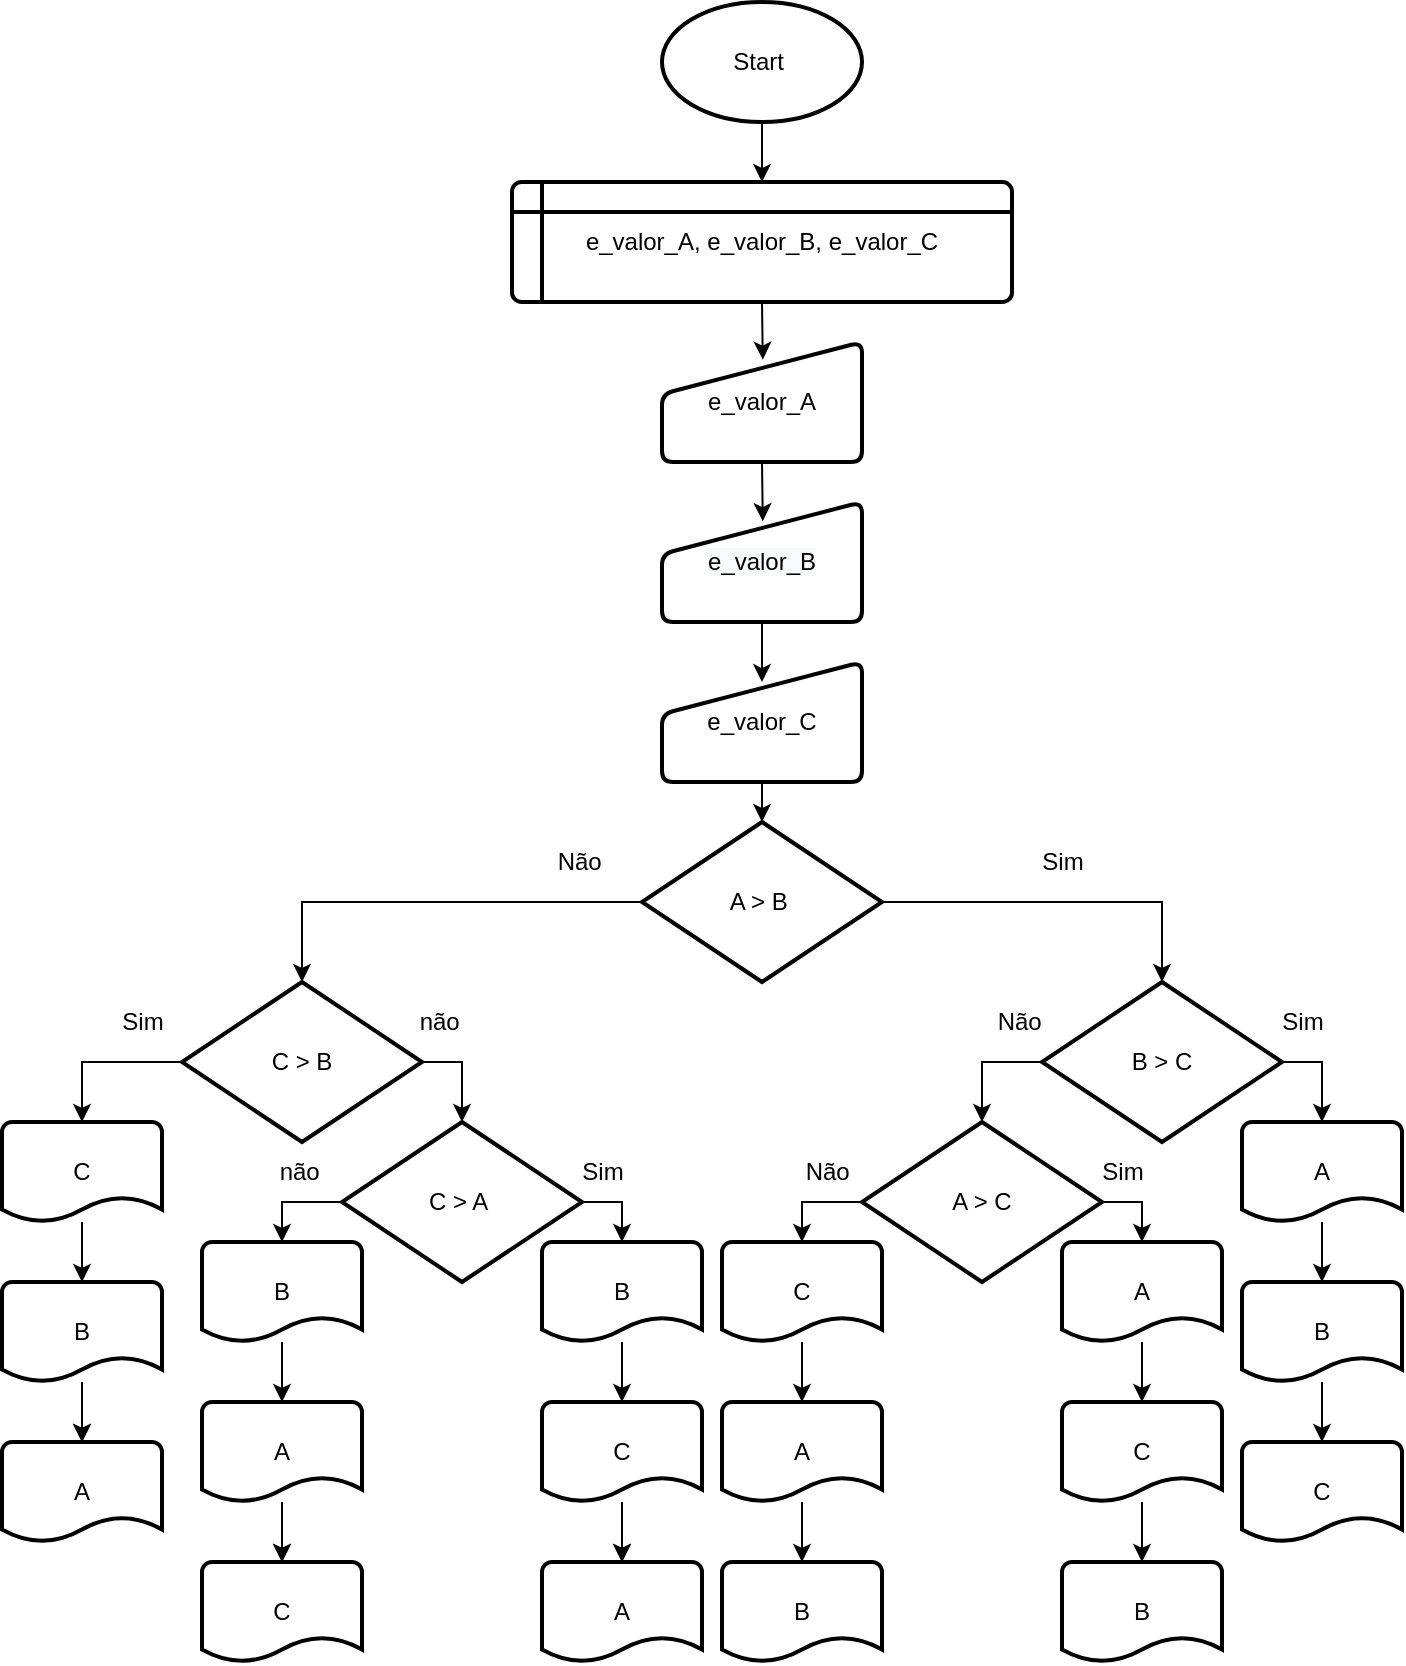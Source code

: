 <mxfile version="14.5.3" type="device"><diagram id="C5RBs43oDa-KdzZeNtuy" name="Page-1"><mxGraphModel dx="1730" dy="913" grid="1" gridSize="10" guides="1" tooltips="1" connect="1" arrows="1" fold="1" page="1" pageScale="1" pageWidth="827" pageHeight="1169" math="0" shadow="0"><root><mxCell id="WIyWlLk6GJQsqaUBKTNV-0"/><mxCell id="WIyWlLk6GJQsqaUBKTNV-1" parent="WIyWlLk6GJQsqaUBKTNV-0"/><mxCell id="5u-z6twTHtSnu7Llxz02-6" style="edgeStyle=orthogonalEdgeStyle;rounded=0;orthogonalLoop=1;jettySize=auto;html=1;exitX=0.5;exitY=1;exitDx=0;exitDy=0;exitPerimeter=0;entryX=0.5;entryY=0;entryDx=0;entryDy=0;" edge="1" parent="WIyWlLk6GJQsqaUBKTNV-1" source="5u-z6twTHtSnu7Llxz02-1" target="5u-z6twTHtSnu7Llxz02-3"><mxGeometry relative="1" as="geometry"/></mxCell><mxCell id="5u-z6twTHtSnu7Llxz02-1" value="Start&amp;nbsp;" style="strokeWidth=2;html=1;shape=mxgraph.flowchart.start_1;whiteSpace=wrap;" vertex="1" parent="WIyWlLk6GJQsqaUBKTNV-1"><mxGeometry x="350" width="100" height="60" as="geometry"/></mxCell><mxCell id="5u-z6twTHtSnu7Llxz02-8" style="edgeStyle=orthogonalEdgeStyle;rounded=0;orthogonalLoop=1;jettySize=auto;html=1;exitX=0.5;exitY=1;exitDx=0;exitDy=0;entryX=0.504;entryY=0.16;entryDx=0;entryDy=0;entryPerimeter=0;" edge="1" parent="WIyWlLk6GJQsqaUBKTNV-1" source="5u-z6twTHtSnu7Llxz02-2" target="5u-z6twTHtSnu7Llxz02-4"><mxGeometry relative="1" as="geometry"/></mxCell><mxCell id="5u-z6twTHtSnu7Llxz02-2" value="&lt;span&gt;e_valor_A&lt;/span&gt;" style="html=1;strokeWidth=2;shape=manualInput;whiteSpace=wrap;rounded=1;size=26;arcSize=11;" vertex="1" parent="WIyWlLk6GJQsqaUBKTNV-1"><mxGeometry x="350" y="170" width="100" height="60" as="geometry"/></mxCell><mxCell id="5u-z6twTHtSnu7Llxz02-7" style="edgeStyle=orthogonalEdgeStyle;rounded=0;orthogonalLoop=1;jettySize=auto;html=1;exitX=0.5;exitY=1;exitDx=0;exitDy=0;entryX=0.504;entryY=0.147;entryDx=0;entryDy=0;entryPerimeter=0;" edge="1" parent="WIyWlLk6GJQsqaUBKTNV-1" source="5u-z6twTHtSnu7Llxz02-3" target="5u-z6twTHtSnu7Llxz02-2"><mxGeometry relative="1" as="geometry"/></mxCell><mxCell id="5u-z6twTHtSnu7Llxz02-3" value="e_valor_A, e_valor_B, e_valor_C" style="shape=internalStorage;whiteSpace=wrap;html=1;dx=15;dy=15;rounded=1;arcSize=8;strokeWidth=2;" vertex="1" parent="WIyWlLk6GJQsqaUBKTNV-1"><mxGeometry x="275" y="90" width="250" height="60" as="geometry"/></mxCell><mxCell id="5u-z6twTHtSnu7Llxz02-9" style="edgeStyle=orthogonalEdgeStyle;rounded=0;orthogonalLoop=1;jettySize=auto;html=1;exitX=0.5;exitY=1;exitDx=0;exitDy=0;entryX=0.5;entryY=0.167;entryDx=0;entryDy=0;entryPerimeter=0;" edge="1" parent="WIyWlLk6GJQsqaUBKTNV-1" source="5u-z6twTHtSnu7Llxz02-4" target="5u-z6twTHtSnu7Llxz02-5"><mxGeometry relative="1" as="geometry"/></mxCell><mxCell id="5u-z6twTHtSnu7Llxz02-4" value="&#10;&#10;&lt;span style=&quot;color: rgb(0, 0, 0); font-family: helvetica; font-size: 12px; font-style: normal; font-weight: 400; letter-spacing: normal; text-align: center; text-indent: 0px; text-transform: none; word-spacing: 0px; background-color: rgb(248, 249, 250); display: inline; float: none;&quot;&gt;e_valor_B&lt;/span&gt;&#10;&#10;" style="html=1;strokeWidth=2;shape=manualInput;whiteSpace=wrap;rounded=1;size=26;arcSize=11;" vertex="1" parent="WIyWlLk6GJQsqaUBKTNV-1"><mxGeometry x="350" y="250" width="100" height="60" as="geometry"/></mxCell><mxCell id="5u-z6twTHtSnu7Llxz02-51" style="edgeStyle=orthogonalEdgeStyle;rounded=0;orthogonalLoop=1;jettySize=auto;html=1;exitX=0.5;exitY=1;exitDx=0;exitDy=0;entryX=0.5;entryY=0;entryDx=0;entryDy=0;entryPerimeter=0;" edge="1" parent="WIyWlLk6GJQsqaUBKTNV-1" source="5u-z6twTHtSnu7Llxz02-5" target="5u-z6twTHtSnu7Llxz02-10"><mxGeometry relative="1" as="geometry"/></mxCell><mxCell id="5u-z6twTHtSnu7Llxz02-5" value="&lt;span&gt;e_valor_C&lt;/span&gt;" style="html=1;strokeWidth=2;shape=manualInput;whiteSpace=wrap;rounded=1;size=26;arcSize=11;" vertex="1" parent="WIyWlLk6GJQsqaUBKTNV-1"><mxGeometry x="350" y="330" width="100" height="60" as="geometry"/></mxCell><mxCell id="5u-z6twTHtSnu7Llxz02-13" style="edgeStyle=orthogonalEdgeStyle;rounded=0;orthogonalLoop=1;jettySize=auto;html=1;exitX=1;exitY=0.5;exitDx=0;exitDy=0;exitPerimeter=0;entryX=0.5;entryY=0;entryDx=0;entryDy=0;entryPerimeter=0;" edge="1" parent="WIyWlLk6GJQsqaUBKTNV-1" source="5u-z6twTHtSnu7Llxz02-10" target="5u-z6twTHtSnu7Llxz02-11"><mxGeometry relative="1" as="geometry"/></mxCell><mxCell id="5u-z6twTHtSnu7Llxz02-15" style="edgeStyle=orthogonalEdgeStyle;rounded=0;orthogonalLoop=1;jettySize=auto;html=1;exitX=0;exitY=0.5;exitDx=0;exitDy=0;exitPerimeter=0;entryX=0.5;entryY=0;entryDx=0;entryDy=0;entryPerimeter=0;" edge="1" parent="WIyWlLk6GJQsqaUBKTNV-1" source="5u-z6twTHtSnu7Llxz02-10" target="5u-z6twTHtSnu7Llxz02-12"><mxGeometry relative="1" as="geometry"/></mxCell><mxCell id="5u-z6twTHtSnu7Llxz02-10" value="A &amp;gt; B&amp;nbsp;" style="strokeWidth=2;html=1;shape=mxgraph.flowchart.decision;whiteSpace=wrap;" vertex="1" parent="WIyWlLk6GJQsqaUBKTNV-1"><mxGeometry x="340" y="410" width="120" height="80" as="geometry"/></mxCell><mxCell id="5u-z6twTHtSnu7Llxz02-22" style="edgeStyle=orthogonalEdgeStyle;rounded=0;orthogonalLoop=1;jettySize=auto;html=1;exitX=1;exitY=0.5;exitDx=0;exitDy=0;exitPerimeter=0;entryX=0.5;entryY=0;entryDx=0;entryDy=0;entryPerimeter=0;" edge="1" parent="WIyWlLk6GJQsqaUBKTNV-1" source="5u-z6twTHtSnu7Llxz02-11" target="5u-z6twTHtSnu7Llxz02-19"><mxGeometry relative="1" as="geometry"/></mxCell><mxCell id="5u-z6twTHtSnu7Llxz02-50" style="edgeStyle=orthogonalEdgeStyle;rounded=0;orthogonalLoop=1;jettySize=auto;html=1;exitX=0;exitY=0.5;exitDx=0;exitDy=0;exitPerimeter=0;entryX=0.5;entryY=0;entryDx=0;entryDy=0;entryPerimeter=0;" edge="1" parent="WIyWlLk6GJQsqaUBKTNV-1" source="5u-z6twTHtSnu7Llxz02-11" target="5u-z6twTHtSnu7Llxz02-49"><mxGeometry relative="1" as="geometry"/></mxCell><mxCell id="5u-z6twTHtSnu7Llxz02-11" value="B &amp;gt; C" style="strokeWidth=2;html=1;shape=mxgraph.flowchart.decision;whiteSpace=wrap;" vertex="1" parent="WIyWlLk6GJQsqaUBKTNV-1"><mxGeometry x="540" y="490" width="120" height="80" as="geometry"/></mxCell><mxCell id="5u-z6twTHtSnu7Llxz02-27" style="edgeStyle=orthogonalEdgeStyle;rounded=0;orthogonalLoop=1;jettySize=auto;html=1;exitX=0;exitY=0.5;exitDx=0;exitDy=0;exitPerimeter=0;entryX=0.5;entryY=0;entryDx=0;entryDy=0;entryPerimeter=0;" edge="1" parent="WIyWlLk6GJQsqaUBKTNV-1" source="5u-z6twTHtSnu7Llxz02-12" target="5u-z6twTHtSnu7Llxz02-24"><mxGeometry relative="1" as="geometry"/></mxCell><mxCell id="5u-z6twTHtSnu7Llxz02-36" style="edgeStyle=orthogonalEdgeStyle;rounded=0;orthogonalLoop=1;jettySize=auto;html=1;exitX=1;exitY=0.5;exitDx=0;exitDy=0;exitPerimeter=0;entryX=0.5;entryY=0;entryDx=0;entryDy=0;entryPerimeter=0;" edge="1" parent="WIyWlLk6GJQsqaUBKTNV-1" source="5u-z6twTHtSnu7Llxz02-12"><mxGeometry relative="1" as="geometry"><mxPoint x="250" y="560" as="targetPoint"/></mxGeometry></mxCell><mxCell id="5u-z6twTHtSnu7Llxz02-12" value="C &amp;gt; B" style="strokeWidth=2;html=1;shape=mxgraph.flowchart.decision;whiteSpace=wrap;" vertex="1" parent="WIyWlLk6GJQsqaUBKTNV-1"><mxGeometry x="110" y="490" width="120" height="80" as="geometry"/></mxCell><mxCell id="5u-z6twTHtSnu7Llxz02-14" value="Sim" style="text;html=1;align=center;verticalAlign=middle;resizable=0;points=[];autosize=1;" vertex="1" parent="WIyWlLk6GJQsqaUBKTNV-1"><mxGeometry x="530" y="420" width="40" height="20" as="geometry"/></mxCell><mxCell id="5u-z6twTHtSnu7Llxz02-16" value="Não&amp;nbsp;" style="text;html=1;align=center;verticalAlign=middle;resizable=0;points=[];autosize=1;" vertex="1" parent="WIyWlLk6GJQsqaUBKTNV-1"><mxGeometry x="290" y="420" width="40" height="20" as="geometry"/></mxCell><mxCell id="5u-z6twTHtSnu7Llxz02-28" style="edgeStyle=orthogonalEdgeStyle;rounded=0;orthogonalLoop=1;jettySize=auto;html=1;entryX=0.5;entryY=0;entryDx=0;entryDy=0;entryPerimeter=0;" edge="1" parent="WIyWlLk6GJQsqaUBKTNV-1" source="5u-z6twTHtSnu7Llxz02-19" target="5u-z6twTHtSnu7Llxz02-20"><mxGeometry relative="1" as="geometry"/></mxCell><mxCell id="5u-z6twTHtSnu7Llxz02-19" value="A" style="strokeWidth=2;html=1;shape=mxgraph.flowchart.document2;whiteSpace=wrap;size=0.25;" vertex="1" parent="WIyWlLk6GJQsqaUBKTNV-1"><mxGeometry x="640" y="560" width="80" height="50" as="geometry"/></mxCell><mxCell id="5u-z6twTHtSnu7Llxz02-29" style="edgeStyle=orthogonalEdgeStyle;rounded=0;orthogonalLoop=1;jettySize=auto;html=1;entryX=0.5;entryY=0;entryDx=0;entryDy=0;entryPerimeter=0;" edge="1" parent="WIyWlLk6GJQsqaUBKTNV-1" source="5u-z6twTHtSnu7Llxz02-20" target="5u-z6twTHtSnu7Llxz02-21"><mxGeometry relative="1" as="geometry"/></mxCell><mxCell id="5u-z6twTHtSnu7Llxz02-20" value="B" style="strokeWidth=2;html=1;shape=mxgraph.flowchart.document2;whiteSpace=wrap;size=0.25;" vertex="1" parent="WIyWlLk6GJQsqaUBKTNV-1"><mxGeometry x="640" y="640" width="80" height="50" as="geometry"/></mxCell><mxCell id="5u-z6twTHtSnu7Llxz02-21" value="C" style="strokeWidth=2;html=1;shape=mxgraph.flowchart.document2;whiteSpace=wrap;size=0.25;" vertex="1" parent="WIyWlLk6GJQsqaUBKTNV-1"><mxGeometry x="640" y="720" width="80" height="50" as="geometry"/></mxCell><mxCell id="5u-z6twTHtSnu7Llxz02-23" value="Sim" style="text;html=1;align=center;verticalAlign=middle;resizable=0;points=[];autosize=1;" vertex="1" parent="WIyWlLk6GJQsqaUBKTNV-1"><mxGeometry x="650" y="500" width="40" height="20" as="geometry"/></mxCell><mxCell id="5u-z6twTHtSnu7Llxz02-37" style="edgeStyle=orthogonalEdgeStyle;rounded=0;orthogonalLoop=1;jettySize=auto;html=1;entryX=0.5;entryY=0;entryDx=0;entryDy=0;entryPerimeter=0;" edge="1" parent="WIyWlLk6GJQsqaUBKTNV-1" source="5u-z6twTHtSnu7Llxz02-24" target="5u-z6twTHtSnu7Llxz02-25"><mxGeometry relative="1" as="geometry"/></mxCell><mxCell id="5u-z6twTHtSnu7Llxz02-24" value="C" style="strokeWidth=2;html=1;shape=mxgraph.flowchart.document2;whiteSpace=wrap;size=0.25;" vertex="1" parent="WIyWlLk6GJQsqaUBKTNV-1"><mxGeometry x="20" y="560" width="80" height="50" as="geometry"/></mxCell><mxCell id="5u-z6twTHtSnu7Llxz02-38" style="edgeStyle=orthogonalEdgeStyle;rounded=0;orthogonalLoop=1;jettySize=auto;html=1;entryX=0.5;entryY=0;entryDx=0;entryDy=0;entryPerimeter=0;" edge="1" parent="WIyWlLk6GJQsqaUBKTNV-1" source="5u-z6twTHtSnu7Llxz02-25" target="5u-z6twTHtSnu7Llxz02-26"><mxGeometry relative="1" as="geometry"/></mxCell><mxCell id="5u-z6twTHtSnu7Llxz02-66" value="" style="edgeStyle=orthogonalEdgeStyle;rounded=0;orthogonalLoop=1;jettySize=auto;html=1;" edge="1" parent="WIyWlLk6GJQsqaUBKTNV-1" source="5u-z6twTHtSnu7Llxz02-25" target="5u-z6twTHtSnu7Llxz02-26"><mxGeometry relative="1" as="geometry"/></mxCell><mxCell id="5u-z6twTHtSnu7Llxz02-25" value="B" style="strokeWidth=2;html=1;shape=mxgraph.flowchart.document2;whiteSpace=wrap;size=0.25;" vertex="1" parent="WIyWlLk6GJQsqaUBKTNV-1"><mxGeometry x="20" y="640" width="80" height="50" as="geometry"/></mxCell><mxCell id="5u-z6twTHtSnu7Llxz02-26" value="A" style="strokeWidth=2;html=1;shape=mxgraph.flowchart.document2;whiteSpace=wrap;size=0.25;" vertex="1" parent="WIyWlLk6GJQsqaUBKTNV-1"><mxGeometry x="20" y="720" width="80" height="50" as="geometry"/></mxCell><mxCell id="5u-z6twTHtSnu7Llxz02-30" value="Sim" style="text;html=1;align=center;verticalAlign=middle;resizable=0;points=[];autosize=1;" vertex="1" parent="WIyWlLk6GJQsqaUBKTNV-1"><mxGeometry x="70" y="500" width="40" height="20" as="geometry"/></mxCell><mxCell id="5u-z6twTHtSnu7Llxz02-79" style="edgeStyle=orthogonalEdgeStyle;rounded=0;orthogonalLoop=1;jettySize=auto;html=1;exitX=1;exitY=0.5;exitDx=0;exitDy=0;exitPerimeter=0;entryX=0.5;entryY=0;entryDx=0;entryDy=0;entryPerimeter=0;" edge="1" parent="WIyWlLk6GJQsqaUBKTNV-1" source="5u-z6twTHtSnu7Llxz02-39" target="5u-z6twTHtSnu7Llxz02-74"><mxGeometry relative="1" as="geometry"/></mxCell><mxCell id="5u-z6twTHtSnu7Llxz02-80" style="edgeStyle=orthogonalEdgeStyle;rounded=0;orthogonalLoop=1;jettySize=auto;html=1;exitX=0;exitY=0.5;exitDx=0;exitDy=0;exitPerimeter=0;entryX=0.5;entryY=0;entryDx=0;entryDy=0;entryPerimeter=0;" edge="1" parent="WIyWlLk6GJQsqaUBKTNV-1" source="5u-z6twTHtSnu7Llxz02-39" target="5u-z6twTHtSnu7Llxz02-68"><mxGeometry relative="1" as="geometry"/></mxCell><mxCell id="5u-z6twTHtSnu7Llxz02-39" value="C &amp;gt; A&amp;nbsp;" style="strokeWidth=2;html=1;shape=mxgraph.flowchart.decision;whiteSpace=wrap;" vertex="1" parent="WIyWlLk6GJQsqaUBKTNV-1"><mxGeometry x="190" y="560" width="120" height="80" as="geometry"/></mxCell><mxCell id="5u-z6twTHtSnu7Llxz02-48" value="Não&amp;nbsp;" style="text;html=1;align=center;verticalAlign=middle;resizable=0;points=[];autosize=1;" vertex="1" parent="WIyWlLk6GJQsqaUBKTNV-1"><mxGeometry x="510" y="500" width="40" height="20" as="geometry"/></mxCell><mxCell id="5u-z6twTHtSnu7Llxz02-57" style="edgeStyle=orthogonalEdgeStyle;rounded=0;orthogonalLoop=1;jettySize=auto;html=1;exitX=1;exitY=0.5;exitDx=0;exitDy=0;exitPerimeter=0;entryX=0.5;entryY=0;entryDx=0;entryDy=0;entryPerimeter=0;" edge="1" parent="WIyWlLk6GJQsqaUBKTNV-1" source="5u-z6twTHtSnu7Llxz02-49" target="5u-z6twTHtSnu7Llxz02-53"><mxGeometry relative="1" as="geometry"/></mxCell><mxCell id="5u-z6twTHtSnu7Llxz02-64" style="edgeStyle=orthogonalEdgeStyle;rounded=0;orthogonalLoop=1;jettySize=auto;html=1;exitX=0;exitY=0.5;exitDx=0;exitDy=0;exitPerimeter=0;entryX=0.5;entryY=0;entryDx=0;entryDy=0;entryPerimeter=0;" edge="1" parent="WIyWlLk6GJQsqaUBKTNV-1" source="5u-z6twTHtSnu7Llxz02-49" target="5u-z6twTHtSnu7Llxz02-60"><mxGeometry relative="1" as="geometry"/></mxCell><mxCell id="5u-z6twTHtSnu7Llxz02-49" value="A &amp;gt; C" style="strokeWidth=2;html=1;shape=mxgraph.flowchart.decision;whiteSpace=wrap;" vertex="1" parent="WIyWlLk6GJQsqaUBKTNV-1"><mxGeometry x="450" y="560" width="120" height="80" as="geometry"/></mxCell><mxCell id="5u-z6twTHtSnu7Llxz02-52" style="edgeStyle=orthogonalEdgeStyle;rounded=0;orthogonalLoop=1;jettySize=auto;html=1;entryX=0.5;entryY=0;entryDx=0;entryDy=0;entryPerimeter=0;" edge="1" parent="WIyWlLk6GJQsqaUBKTNV-1" source="5u-z6twTHtSnu7Llxz02-53" target="5u-z6twTHtSnu7Llxz02-55"><mxGeometry relative="1" as="geometry"/></mxCell><mxCell id="5u-z6twTHtSnu7Llxz02-53" value="A" style="strokeWidth=2;html=1;shape=mxgraph.flowchart.document2;whiteSpace=wrap;size=0.25;" vertex="1" parent="WIyWlLk6GJQsqaUBKTNV-1"><mxGeometry x="550" y="620" width="80" height="50" as="geometry"/></mxCell><mxCell id="5u-z6twTHtSnu7Llxz02-54" style="edgeStyle=orthogonalEdgeStyle;rounded=0;orthogonalLoop=1;jettySize=auto;html=1;entryX=0.5;entryY=0;entryDx=0;entryDy=0;entryPerimeter=0;" edge="1" parent="WIyWlLk6GJQsqaUBKTNV-1" source="5u-z6twTHtSnu7Llxz02-55" target="5u-z6twTHtSnu7Llxz02-56"><mxGeometry relative="1" as="geometry"/></mxCell><mxCell id="5u-z6twTHtSnu7Llxz02-55" value="C" style="strokeWidth=2;html=1;shape=mxgraph.flowchart.document2;whiteSpace=wrap;size=0.25;" vertex="1" parent="WIyWlLk6GJQsqaUBKTNV-1"><mxGeometry x="550" y="700" width="80" height="50" as="geometry"/></mxCell><mxCell id="5u-z6twTHtSnu7Llxz02-56" value="B" style="strokeWidth=2;html=1;shape=mxgraph.flowchart.document2;whiteSpace=wrap;size=0.25;" vertex="1" parent="WIyWlLk6GJQsqaUBKTNV-1"><mxGeometry x="550" y="780" width="80" height="50" as="geometry"/></mxCell><mxCell id="5u-z6twTHtSnu7Llxz02-58" value="Sim" style="text;html=1;align=center;verticalAlign=middle;resizable=0;points=[];autosize=1;" vertex="1" parent="WIyWlLk6GJQsqaUBKTNV-1"><mxGeometry x="560" y="575" width="40" height="20" as="geometry"/></mxCell><mxCell id="5u-z6twTHtSnu7Llxz02-59" style="edgeStyle=orthogonalEdgeStyle;rounded=0;orthogonalLoop=1;jettySize=auto;html=1;entryX=0.5;entryY=0;entryDx=0;entryDy=0;entryPerimeter=0;" edge="1" parent="WIyWlLk6GJQsqaUBKTNV-1" source="5u-z6twTHtSnu7Llxz02-60" target="5u-z6twTHtSnu7Llxz02-62"><mxGeometry relative="1" as="geometry"/></mxCell><mxCell id="5u-z6twTHtSnu7Llxz02-60" value="C" style="strokeWidth=2;html=1;shape=mxgraph.flowchart.document2;whiteSpace=wrap;size=0.25;" vertex="1" parent="WIyWlLk6GJQsqaUBKTNV-1"><mxGeometry x="380" y="620" width="80" height="50" as="geometry"/></mxCell><mxCell id="5u-z6twTHtSnu7Llxz02-61" style="edgeStyle=orthogonalEdgeStyle;rounded=0;orthogonalLoop=1;jettySize=auto;html=1;entryX=0.5;entryY=0;entryDx=0;entryDy=0;entryPerimeter=0;" edge="1" parent="WIyWlLk6GJQsqaUBKTNV-1" source="5u-z6twTHtSnu7Llxz02-62" target="5u-z6twTHtSnu7Llxz02-63"><mxGeometry relative="1" as="geometry"/></mxCell><mxCell id="5u-z6twTHtSnu7Llxz02-62" value="A" style="strokeWidth=2;html=1;shape=mxgraph.flowchart.document2;whiteSpace=wrap;size=0.25;" vertex="1" parent="WIyWlLk6GJQsqaUBKTNV-1"><mxGeometry x="380" y="700" width="80" height="50" as="geometry"/></mxCell><mxCell id="5u-z6twTHtSnu7Llxz02-63" value="B" style="strokeWidth=2;html=1;shape=mxgraph.flowchart.document2;whiteSpace=wrap;size=0.25;" vertex="1" parent="WIyWlLk6GJQsqaUBKTNV-1"><mxGeometry x="380" y="780" width="80" height="50" as="geometry"/></mxCell><mxCell id="5u-z6twTHtSnu7Llxz02-65" value="Não&amp;nbsp;" style="text;html=1;align=center;verticalAlign=middle;resizable=0;points=[];autosize=1;" vertex="1" parent="WIyWlLk6GJQsqaUBKTNV-1"><mxGeometry x="414" y="575" width="40" height="20" as="geometry"/></mxCell><mxCell id="5u-z6twTHtSnu7Llxz02-67" style="edgeStyle=orthogonalEdgeStyle;rounded=0;orthogonalLoop=1;jettySize=auto;html=1;entryX=0.5;entryY=0;entryDx=0;entryDy=0;entryPerimeter=0;" edge="1" parent="WIyWlLk6GJQsqaUBKTNV-1" source="5u-z6twTHtSnu7Llxz02-68" target="5u-z6twTHtSnu7Llxz02-71"><mxGeometry relative="1" as="geometry"/></mxCell><mxCell id="5u-z6twTHtSnu7Llxz02-68" value="B" style="strokeWidth=2;html=1;shape=mxgraph.flowchart.document2;whiteSpace=wrap;size=0.25;" vertex="1" parent="WIyWlLk6GJQsqaUBKTNV-1"><mxGeometry x="120" y="620" width="80" height="50" as="geometry"/></mxCell><mxCell id="5u-z6twTHtSnu7Llxz02-69" style="edgeStyle=orthogonalEdgeStyle;rounded=0;orthogonalLoop=1;jettySize=auto;html=1;entryX=0.5;entryY=0;entryDx=0;entryDy=0;entryPerimeter=0;" edge="1" parent="WIyWlLk6GJQsqaUBKTNV-1" source="5u-z6twTHtSnu7Llxz02-71" target="5u-z6twTHtSnu7Llxz02-72"><mxGeometry relative="1" as="geometry"/></mxCell><mxCell id="5u-z6twTHtSnu7Llxz02-70" value="" style="edgeStyle=orthogonalEdgeStyle;rounded=0;orthogonalLoop=1;jettySize=auto;html=1;" edge="1" parent="WIyWlLk6GJQsqaUBKTNV-1" source="5u-z6twTHtSnu7Llxz02-71" target="5u-z6twTHtSnu7Llxz02-72"><mxGeometry relative="1" as="geometry"/></mxCell><mxCell id="5u-z6twTHtSnu7Llxz02-71" value="A" style="strokeWidth=2;html=1;shape=mxgraph.flowchart.document2;whiteSpace=wrap;size=0.25;" vertex="1" parent="WIyWlLk6GJQsqaUBKTNV-1"><mxGeometry x="120" y="700" width="80" height="50" as="geometry"/></mxCell><mxCell id="5u-z6twTHtSnu7Llxz02-72" value="C" style="strokeWidth=2;html=1;shape=mxgraph.flowchart.document2;whiteSpace=wrap;size=0.25;" vertex="1" parent="WIyWlLk6GJQsqaUBKTNV-1"><mxGeometry x="120" y="780" width="80" height="50" as="geometry"/></mxCell><mxCell id="5u-z6twTHtSnu7Llxz02-73" style="edgeStyle=orthogonalEdgeStyle;rounded=0;orthogonalLoop=1;jettySize=auto;html=1;entryX=0.5;entryY=0;entryDx=0;entryDy=0;entryPerimeter=0;" edge="1" parent="WIyWlLk6GJQsqaUBKTNV-1" source="5u-z6twTHtSnu7Llxz02-74" target="5u-z6twTHtSnu7Llxz02-77"><mxGeometry relative="1" as="geometry"/></mxCell><mxCell id="5u-z6twTHtSnu7Llxz02-74" value="B" style="strokeWidth=2;html=1;shape=mxgraph.flowchart.document2;whiteSpace=wrap;size=0.25;" vertex="1" parent="WIyWlLk6GJQsqaUBKTNV-1"><mxGeometry x="290" y="620" width="80" height="50" as="geometry"/></mxCell><mxCell id="5u-z6twTHtSnu7Llxz02-75" style="edgeStyle=orthogonalEdgeStyle;rounded=0;orthogonalLoop=1;jettySize=auto;html=1;entryX=0.5;entryY=0;entryDx=0;entryDy=0;entryPerimeter=0;" edge="1" parent="WIyWlLk6GJQsqaUBKTNV-1" source="5u-z6twTHtSnu7Llxz02-77" target="5u-z6twTHtSnu7Llxz02-78"><mxGeometry relative="1" as="geometry"/></mxCell><mxCell id="5u-z6twTHtSnu7Llxz02-76" value="" style="edgeStyle=orthogonalEdgeStyle;rounded=0;orthogonalLoop=1;jettySize=auto;html=1;" edge="1" parent="WIyWlLk6GJQsqaUBKTNV-1" source="5u-z6twTHtSnu7Llxz02-77" target="5u-z6twTHtSnu7Llxz02-78"><mxGeometry relative="1" as="geometry"/></mxCell><mxCell id="5u-z6twTHtSnu7Llxz02-77" value="C" style="strokeWidth=2;html=1;shape=mxgraph.flowchart.document2;whiteSpace=wrap;size=0.25;" vertex="1" parent="WIyWlLk6GJQsqaUBKTNV-1"><mxGeometry x="290" y="700" width="80" height="50" as="geometry"/></mxCell><mxCell id="5u-z6twTHtSnu7Llxz02-78" value="A" style="strokeWidth=2;html=1;shape=mxgraph.flowchart.document2;whiteSpace=wrap;size=0.25;" vertex="1" parent="WIyWlLk6GJQsqaUBKTNV-1"><mxGeometry x="290" y="780" width="80" height="50" as="geometry"/></mxCell><mxCell id="5u-z6twTHtSnu7Llxz02-81" value="não&amp;nbsp;" style="text;html=1;align=center;verticalAlign=middle;resizable=0;points=[];autosize=1;" vertex="1" parent="WIyWlLk6GJQsqaUBKTNV-1"><mxGeometry x="220" y="500" width="40" height="20" as="geometry"/></mxCell><mxCell id="5u-z6twTHtSnu7Llxz02-82" value="Sim" style="text;html=1;align=center;verticalAlign=middle;resizable=0;points=[];autosize=1;" vertex="1" parent="WIyWlLk6GJQsqaUBKTNV-1"><mxGeometry x="300" y="575" width="40" height="20" as="geometry"/></mxCell><mxCell id="5u-z6twTHtSnu7Llxz02-83" value="não&amp;nbsp;" style="text;html=1;align=center;verticalAlign=middle;resizable=0;points=[];autosize=1;" vertex="1" parent="WIyWlLk6GJQsqaUBKTNV-1"><mxGeometry x="150" y="575" width="40" height="20" as="geometry"/></mxCell></root></mxGraphModel></diagram></mxfile>